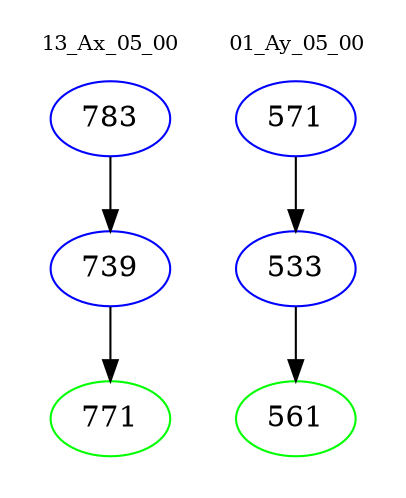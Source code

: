 digraph{
subgraph cluster_0 {
color = white
label = "13_Ax_05_00";
fontsize=10;
T0_783 [label="783", color="blue"]
T0_783 -> T0_739 [color="black"]
T0_739 [label="739", color="blue"]
T0_739 -> T0_771 [color="black"]
T0_771 [label="771", color="green"]
}
subgraph cluster_1 {
color = white
label = "01_Ay_05_00";
fontsize=10;
T1_571 [label="571", color="blue"]
T1_571 -> T1_533 [color="black"]
T1_533 [label="533", color="blue"]
T1_533 -> T1_561 [color="black"]
T1_561 [label="561", color="green"]
}
}
